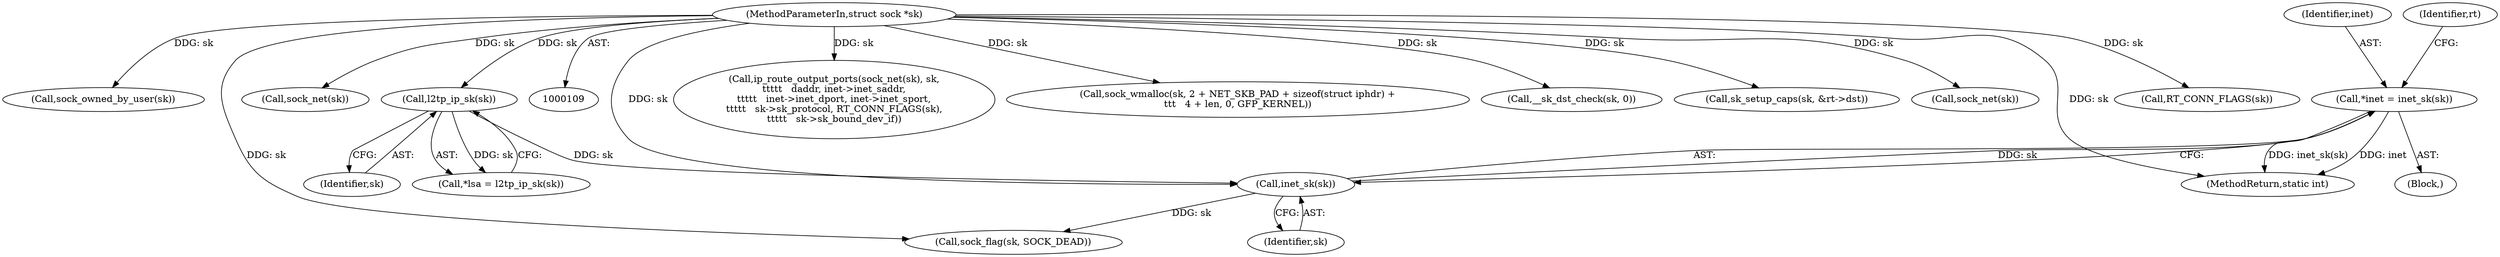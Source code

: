 digraph "0_linux_f6d8bd051c391c1c0458a30b2a7abcd939329259_34@pointer" {
"1000123" [label="(Call,*inet = inet_sk(sk))"];
"1000125" [label="(Call,inet_sk(sk))"];
"1000120" [label="(Call,l2tp_ip_sk(sk))"];
"1000111" [label="(MethodParameterIn,struct sock *sk)"];
"1000125" [label="(Call,inet_sk(sk))"];
"1000129" [label="(Identifier,rt)"];
"1000312" [label="(Call,ip_route_output_ports(sock_net(sk), sk,\n\t\t\t\t\t   daddr, inet->inet_saddr,\n\t\t\t\t\t   inet->inet_dport, inet->inet_sport,\n\t\t\t\t\t   sk->sk_protocol, RT_CONN_FLAGS(sk),\n\t\t\t\t\t   sk->sk_bound_dev_if))"];
"1000215" [label="(Call,sock_wmalloc(sk, 2 + NET_SKB_PAD + sizeof(struct iphdr) +\n\t\t\t   4 + len, 0, GFP_KERNEL))"];
"1000278" [label="(Call,__sk_dst_check(sk, 0))"];
"1000338" [label="(Call,sk_setup_caps(sk, &rt->dst))"];
"1000121" [label="(Identifier,sk)"];
"1000114" [label="(Block,)"];
"1000124" [label="(Identifier,inet)"];
"1000118" [label="(Call,*lsa = l2tp_ip_sk(sk))"];
"1000313" [label="(Call,sock_net(sk))"];
"1000329" [label="(Call,RT_CONN_FLAGS(sk))"];
"1000293" [label="(Call,sock_owned_by_user(sk))"];
"1000391" [label="(MethodReturn,static int)"];
"1000111" [label="(MethodParameterIn,struct sock *sk)"];
"1000120" [label="(Call,l2tp_ip_sk(sk))"];
"1000123" [label="(Call,*inet = inet_sk(sk))"];
"1000383" [label="(Call,sock_net(sk))"];
"1000137" [label="(Call,sock_flag(sk, SOCK_DEAD))"];
"1000126" [label="(Identifier,sk)"];
"1000123" -> "1000114"  [label="AST: "];
"1000123" -> "1000125"  [label="CFG: "];
"1000124" -> "1000123"  [label="AST: "];
"1000125" -> "1000123"  [label="AST: "];
"1000129" -> "1000123"  [label="CFG: "];
"1000123" -> "1000391"  [label="DDG: inet_sk(sk)"];
"1000123" -> "1000391"  [label="DDG: inet"];
"1000125" -> "1000123"  [label="DDG: sk"];
"1000125" -> "1000126"  [label="CFG: "];
"1000126" -> "1000125"  [label="AST: "];
"1000120" -> "1000125"  [label="DDG: sk"];
"1000111" -> "1000125"  [label="DDG: sk"];
"1000125" -> "1000137"  [label="DDG: sk"];
"1000120" -> "1000118"  [label="AST: "];
"1000120" -> "1000121"  [label="CFG: "];
"1000121" -> "1000120"  [label="AST: "];
"1000118" -> "1000120"  [label="CFG: "];
"1000120" -> "1000118"  [label="DDG: sk"];
"1000111" -> "1000120"  [label="DDG: sk"];
"1000111" -> "1000109"  [label="AST: "];
"1000111" -> "1000391"  [label="DDG: sk"];
"1000111" -> "1000137"  [label="DDG: sk"];
"1000111" -> "1000215"  [label="DDG: sk"];
"1000111" -> "1000278"  [label="DDG: sk"];
"1000111" -> "1000293"  [label="DDG: sk"];
"1000111" -> "1000313"  [label="DDG: sk"];
"1000111" -> "1000312"  [label="DDG: sk"];
"1000111" -> "1000329"  [label="DDG: sk"];
"1000111" -> "1000338"  [label="DDG: sk"];
"1000111" -> "1000383"  [label="DDG: sk"];
}
